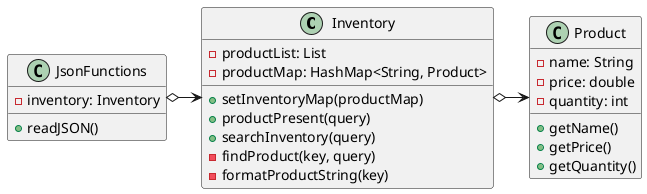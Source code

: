 @startuml
'https://plantuml.com/class-diagram

Inventory o-> Product
JsonFunctions o-> Inventory

class JsonFunctions{
    - inventory: Inventory

    + readJSON()
}

class Inventory{
    - productList: List
    - productMap: HashMap<String, Product>

    + setInventoryMap(productMap)
    + productPresent(query)
    + searchInventory(query)
    - findProduct(key, query)
    - formatProductString(key)
}

class Product{
    - name: String
    - price: double
    - quantity: int

    + getName()
    + getPrice()
    + getQuantity()
}


@enduml